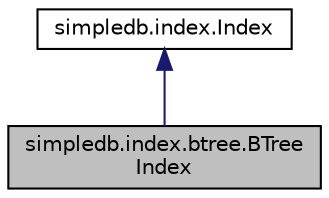 digraph "simpledb.index.btree.BTreeIndex"
{
  edge [fontname="Helvetica",fontsize="10",labelfontname="Helvetica",labelfontsize="10"];
  node [fontname="Helvetica",fontsize="10",shape=record];
  Node0 [label="simpledb.index.btree.BTree\lIndex",height=0.2,width=0.4,color="black", fillcolor="grey75", style="filled", fontcolor="black"];
  Node1 -> Node0 [dir="back",color="midnightblue",fontsize="10",style="solid",fontname="Helvetica"];
  Node1 [label="simpledb.index.Index",height=0.2,width=0.4,color="black", fillcolor="white", style="filled",URL="$interfacesimpledb_1_1index_1_1Index.html"];
}
